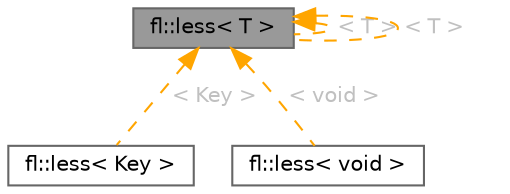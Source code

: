 digraph "fl::less&lt; T &gt;"
{
 // INTERACTIVE_SVG=YES
 // LATEX_PDF_SIZE
  bgcolor="transparent";
  edge [fontname=Helvetica,fontsize=10,labelfontname=Helvetica,labelfontsize=10];
  node [fontname=Helvetica,fontsize=10,shape=box,height=0.2,width=0.4];
  Node1 [id="Node000001",label="fl::less\< T \>",height=0.2,width=0.4,color="gray40", fillcolor="grey60", style="filled", fontcolor="black",tooltip="Binary function object that returns whether the first argument is less than the second."];
  Node1 -> Node1 [id="edge1_Node000001_Node000001",dir="back",color="orange",style="dashed",tooltip=" ",label=" \< T \>",fontcolor="grey" ];
  Node1 -> Node1 [id="edge2_Node000001_Node000001",dir="back",color="orange",style="dashed",tooltip=" ",label=" \< T \>",fontcolor="grey" ];
  Node1 -> Node2 [id="edge3_Node000001_Node000002",dir="back",color="orange",style="dashed",tooltip=" ",label=" \< Key \>",fontcolor="grey" ];
  Node2 [id="Node000002",label="fl::less\< Key \>",height=0.2,width=0.4,color="gray40", fillcolor="white", style="filled",URL="$d6/d07/structfl_1_1less.html",tooltip=" "];
  Node1 -> Node3 [id="edge4_Node000001_Node000003",dir="back",color="orange",style="dashed",tooltip=" ",label=" \< void \>",fontcolor="grey" ];
  Node3 [id="Node000003",label="fl::less\< void \>",height=0.2,width=0.4,color="gray40", fillcolor="white", style="filled",URL="$d0/db6/structfl_1_1less_3_01void_01_4.html",tooltip="Specialization of less for void, allowing for transparent comparisons."];
}
